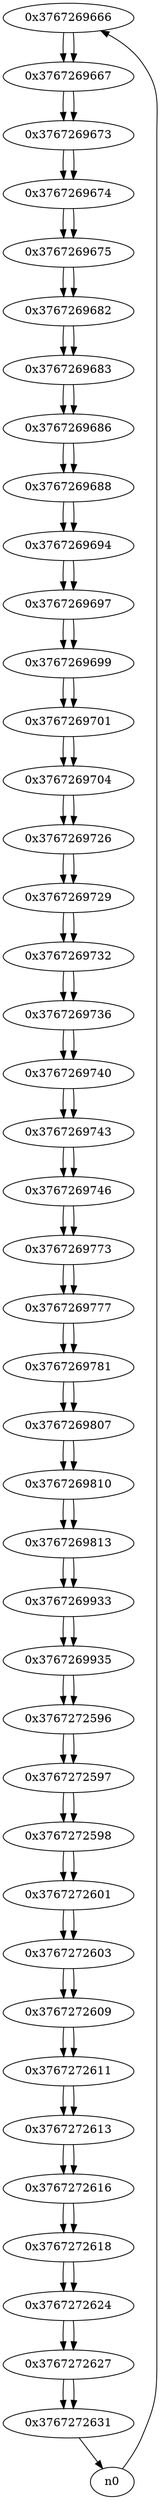 digraph G{
/* nodes */
  n1 [label="0x3767269666"]
  n2 [label="0x3767269667"]
  n3 [label="0x3767269673"]
  n4 [label="0x3767269674"]
  n5 [label="0x3767269675"]
  n6 [label="0x3767269682"]
  n7 [label="0x3767269683"]
  n8 [label="0x3767269686"]
  n9 [label="0x3767269688"]
  n10 [label="0x3767269694"]
  n11 [label="0x3767269697"]
  n12 [label="0x3767269699"]
  n13 [label="0x3767269701"]
  n14 [label="0x3767269704"]
  n15 [label="0x3767269726"]
  n16 [label="0x3767269729"]
  n17 [label="0x3767269732"]
  n18 [label="0x3767269736"]
  n19 [label="0x3767269740"]
  n20 [label="0x3767269743"]
  n21 [label="0x3767269746"]
  n22 [label="0x3767269773"]
  n23 [label="0x3767269777"]
  n24 [label="0x3767269781"]
  n25 [label="0x3767269807"]
  n26 [label="0x3767269810"]
  n27 [label="0x3767269813"]
  n28 [label="0x3767269933"]
  n29 [label="0x3767269935"]
  n30 [label="0x3767272596"]
  n31 [label="0x3767272597"]
  n32 [label="0x3767272598"]
  n33 [label="0x3767272601"]
  n34 [label="0x3767272603"]
  n35 [label="0x3767272609"]
  n36 [label="0x3767272611"]
  n37 [label="0x3767272613"]
  n38 [label="0x3767272616"]
  n39 [label="0x3767272618"]
  n40 [label="0x3767272624"]
  n41 [label="0x3767272627"]
  n42 [label="0x3767272631"]
/* edges */
n1 -> n2;
n0 -> n1;
n2 -> n3;
n1 -> n2;
n3 -> n4;
n2 -> n3;
n4 -> n5;
n3 -> n4;
n5 -> n6;
n4 -> n5;
n6 -> n7;
n5 -> n6;
n7 -> n8;
n6 -> n7;
n8 -> n9;
n7 -> n8;
n9 -> n10;
n8 -> n9;
n10 -> n11;
n9 -> n10;
n11 -> n12;
n10 -> n11;
n12 -> n13;
n11 -> n12;
n13 -> n14;
n12 -> n13;
n14 -> n15;
n13 -> n14;
n15 -> n16;
n14 -> n15;
n16 -> n17;
n15 -> n16;
n17 -> n18;
n16 -> n17;
n18 -> n19;
n17 -> n18;
n19 -> n20;
n18 -> n19;
n20 -> n21;
n19 -> n20;
n21 -> n22;
n20 -> n21;
n22 -> n23;
n21 -> n22;
n23 -> n24;
n22 -> n23;
n24 -> n25;
n23 -> n24;
n25 -> n26;
n24 -> n25;
n26 -> n27;
n25 -> n26;
n27 -> n28;
n26 -> n27;
n28 -> n29;
n27 -> n28;
n29 -> n30;
n28 -> n29;
n30 -> n31;
n29 -> n30;
n31 -> n32;
n30 -> n31;
n32 -> n33;
n31 -> n32;
n33 -> n34;
n32 -> n33;
n34 -> n35;
n33 -> n34;
n35 -> n36;
n34 -> n35;
n36 -> n37;
n35 -> n36;
n37 -> n38;
n36 -> n37;
n38 -> n39;
n37 -> n38;
n39 -> n40;
n38 -> n39;
n40 -> n41;
n39 -> n40;
n41 -> n42;
n40 -> n41;
n42 -> n0;
n41 -> n42;
}
